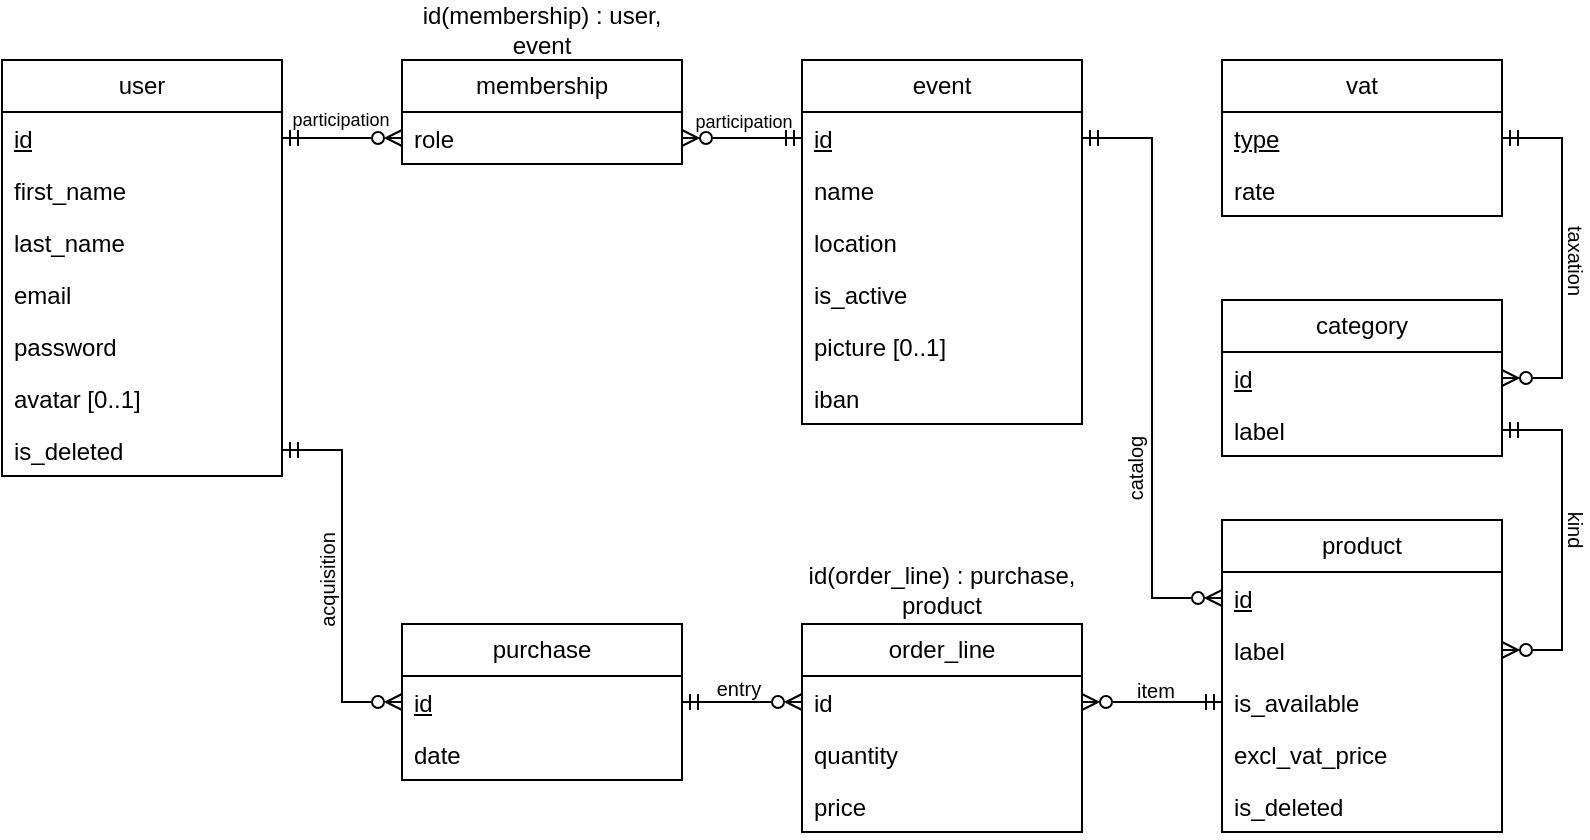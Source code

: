 <mxfile version="28.2.5">
  <diagram name="Page-1" id="-NmXeX2zB9LZw_R7Nh8v">
    <mxGraphModel dx="719" dy="499" grid="1" gridSize="10" guides="1" tooltips="1" connect="1" arrows="1" fold="1" page="1" pageScale="1" pageWidth="850" pageHeight="1100" math="0" shadow="0">
      <root>
        <mxCell id="0" />
        <mxCell id="1" parent="0" />
        <mxCell id="fDFG5wrpPBn4K7znVdC_-2" value="user" style="swimlane;fontStyle=0;childLayout=stackLayout;horizontal=1;startSize=26;fillColor=none;horizontalStack=0;resizeParent=1;resizeParentMax=0;resizeLast=0;collapsible=1;marginBottom=0;whiteSpace=wrap;html=1;" parent="1" vertex="1">
          <mxGeometry x="40" y="190" width="140" height="208" as="geometry" />
        </mxCell>
        <mxCell id="fDFG5wrpPBn4K7znVdC_-3" value="id" style="text;strokeColor=none;fillColor=none;align=left;verticalAlign=top;spacingLeft=4;spacingRight=4;overflow=hidden;rotatable=0;points=[[0,0.5],[1,0.5]];portConstraint=eastwest;whiteSpace=wrap;html=1;fontStyle=4" parent="fDFG5wrpPBn4K7znVdC_-2" vertex="1">
          <mxGeometry y="26" width="140" height="26" as="geometry" />
        </mxCell>
        <mxCell id="fDFG5wrpPBn4K7znVdC_-4" value="first_name" style="text;strokeColor=none;fillColor=none;align=left;verticalAlign=top;spacingLeft=4;spacingRight=4;overflow=hidden;rotatable=0;points=[[0,0.5],[1,0.5]];portConstraint=eastwest;whiteSpace=wrap;html=1;" parent="fDFG5wrpPBn4K7znVdC_-2" vertex="1">
          <mxGeometry y="52" width="140" height="26" as="geometry" />
        </mxCell>
        <mxCell id="fDFG5wrpPBn4K7znVdC_-5" value="last_name" style="text;strokeColor=none;fillColor=none;align=left;verticalAlign=top;spacingLeft=4;spacingRight=4;overflow=hidden;rotatable=0;points=[[0,0.5],[1,0.5]];portConstraint=eastwest;whiteSpace=wrap;html=1;" parent="fDFG5wrpPBn4K7znVdC_-2" vertex="1">
          <mxGeometry y="78" width="140" height="26" as="geometry" />
        </mxCell>
        <mxCell id="fDFG5wrpPBn4K7znVdC_-6" value="email" style="text;strokeColor=none;fillColor=none;align=left;verticalAlign=top;spacingLeft=4;spacingRight=4;overflow=hidden;rotatable=0;points=[[0,0.5],[1,0.5]];portConstraint=eastwest;whiteSpace=wrap;html=1;" parent="fDFG5wrpPBn4K7znVdC_-2" vertex="1">
          <mxGeometry y="104" width="140" height="26" as="geometry" />
        </mxCell>
        <mxCell id="fDFG5wrpPBn4K7znVdC_-8" value="password" style="text;strokeColor=none;fillColor=none;align=left;verticalAlign=top;spacingLeft=4;spacingRight=4;overflow=hidden;rotatable=0;points=[[0,0.5],[1,0.5]];portConstraint=eastwest;whiteSpace=wrap;html=1;" parent="fDFG5wrpPBn4K7znVdC_-2" vertex="1">
          <mxGeometry y="130" width="140" height="26" as="geometry" />
        </mxCell>
        <mxCell id="fDFG5wrpPBn4K7znVdC_-63" value="avatar [0..1]" style="text;strokeColor=none;fillColor=none;align=left;verticalAlign=top;spacingLeft=4;spacingRight=4;overflow=hidden;rotatable=0;points=[[0,0.5],[1,0.5]];portConstraint=eastwest;whiteSpace=wrap;html=1;" parent="fDFG5wrpPBn4K7znVdC_-2" vertex="1">
          <mxGeometry y="156" width="140" height="26" as="geometry" />
        </mxCell>
        <mxCell id="wknhWYTu8mvEqrN1k6OO-1" value="is_deleted" style="text;strokeColor=none;fillColor=none;align=left;verticalAlign=top;spacingLeft=4;spacingRight=4;overflow=hidden;rotatable=0;points=[[0,0.5],[1,0.5]];portConstraint=eastwest;whiteSpace=wrap;html=1;" parent="fDFG5wrpPBn4K7znVdC_-2" vertex="1">
          <mxGeometry y="182" width="140" height="26" as="geometry" />
        </mxCell>
        <mxCell id="fDFG5wrpPBn4K7znVdC_-21" value="event" style="swimlane;fontStyle=0;childLayout=stackLayout;horizontal=1;startSize=26;fillColor=none;horizontalStack=0;resizeParent=1;resizeParentMax=0;resizeLast=0;collapsible=1;marginBottom=0;whiteSpace=wrap;html=1;" parent="1" vertex="1">
          <mxGeometry x="440" y="190" width="140" height="182" as="geometry" />
        </mxCell>
        <mxCell id="fDFG5wrpPBn4K7znVdC_-22" value="id" style="text;strokeColor=none;fillColor=none;align=left;verticalAlign=top;spacingLeft=4;spacingRight=4;overflow=hidden;rotatable=0;points=[[0,0.5],[1,0.5]];portConstraint=eastwest;whiteSpace=wrap;html=1;fontStyle=4" parent="fDFG5wrpPBn4K7znVdC_-21" vertex="1">
          <mxGeometry y="26" width="140" height="26" as="geometry" />
        </mxCell>
        <mxCell id="fDFG5wrpPBn4K7znVdC_-42" value="name" style="text;strokeColor=none;fillColor=none;align=left;verticalAlign=top;spacingLeft=4;spacingRight=4;overflow=hidden;rotatable=0;points=[[0,0.5],[1,0.5]];portConstraint=eastwest;whiteSpace=wrap;html=1;" parent="fDFG5wrpPBn4K7znVdC_-21" vertex="1">
          <mxGeometry y="52" width="140" height="26" as="geometry" />
        </mxCell>
        <mxCell id="fDFG5wrpPBn4K7znVdC_-43" value="location" style="text;strokeColor=none;fillColor=none;align=left;verticalAlign=top;spacingLeft=4;spacingRight=4;overflow=hidden;rotatable=0;points=[[0,0.5],[1,0.5]];portConstraint=eastwest;whiteSpace=wrap;html=1;" parent="fDFG5wrpPBn4K7znVdC_-21" vertex="1">
          <mxGeometry y="78" width="140" height="26" as="geometry" />
        </mxCell>
        <mxCell id="fDFG5wrpPBn4K7znVdC_-44" value="is_active" style="text;strokeColor=none;fillColor=none;align=left;verticalAlign=top;spacingLeft=4;spacingRight=4;overflow=hidden;rotatable=0;points=[[0,0.5],[1,0.5]];portConstraint=eastwest;whiteSpace=wrap;html=1;" parent="fDFG5wrpPBn4K7znVdC_-21" vertex="1">
          <mxGeometry y="104" width="140" height="26" as="geometry" />
        </mxCell>
        <mxCell id="fDFG5wrpPBn4K7znVdC_-69" value="picture [0..1]" style="text;strokeColor=none;fillColor=none;align=left;verticalAlign=top;spacingLeft=4;spacingRight=4;overflow=hidden;rotatable=0;points=[[0,0.5],[1,0.5]];portConstraint=eastwest;whiteSpace=wrap;html=1;" parent="fDFG5wrpPBn4K7znVdC_-21" vertex="1">
          <mxGeometry y="130" width="140" height="26" as="geometry" />
        </mxCell>
        <mxCell id="d8Dlh9VRYTzPRhcciZvO-1" value="iban" style="text;strokeColor=none;fillColor=none;align=left;verticalAlign=top;spacingLeft=4;spacingRight=4;overflow=hidden;rotatable=0;points=[[0,0.5],[1,0.5]];portConstraint=eastwest;whiteSpace=wrap;html=1;" vertex="1" parent="fDFG5wrpPBn4K7znVdC_-21">
          <mxGeometry y="156" width="140" height="26" as="geometry" />
        </mxCell>
        <mxCell id="fDFG5wrpPBn4K7znVdC_-25" value="purchase" style="swimlane;fontStyle=0;childLayout=stackLayout;horizontal=1;startSize=26;fillColor=none;horizontalStack=0;resizeParent=1;resizeParentMax=0;resizeLast=0;collapsible=1;marginBottom=0;whiteSpace=wrap;html=1;" parent="1" vertex="1">
          <mxGeometry x="240" y="472" width="140" height="78" as="geometry" />
        </mxCell>
        <mxCell id="fDFG5wrpPBn4K7znVdC_-26" value="id" style="text;strokeColor=none;fillColor=none;align=left;verticalAlign=top;spacingLeft=4;spacingRight=4;overflow=hidden;rotatable=0;points=[[0,0.5],[1,0.5]];portConstraint=eastwest;whiteSpace=wrap;html=1;fontStyle=4" parent="fDFG5wrpPBn4K7znVdC_-25" vertex="1">
          <mxGeometry y="26" width="140" height="26" as="geometry" />
        </mxCell>
        <mxCell id="fDFG5wrpPBn4K7znVdC_-65" value="date" style="text;strokeColor=none;fillColor=none;align=left;verticalAlign=top;spacingLeft=4;spacingRight=4;overflow=hidden;rotatable=0;points=[[0,0.5],[1,0.5]];portConstraint=eastwest;whiteSpace=wrap;html=1;" parent="fDFG5wrpPBn4K7znVdC_-25" vertex="1">
          <mxGeometry y="52" width="140" height="26" as="geometry" />
        </mxCell>
        <mxCell id="fDFG5wrpPBn4K7znVdC_-27" value="product" style="swimlane;fontStyle=0;childLayout=stackLayout;horizontal=1;startSize=26;fillColor=none;horizontalStack=0;resizeParent=1;resizeParentMax=0;resizeLast=0;collapsible=1;marginBottom=0;whiteSpace=wrap;html=1;" parent="1" vertex="1">
          <mxGeometry x="650" y="420" width="140" height="156" as="geometry" />
        </mxCell>
        <mxCell id="fDFG5wrpPBn4K7znVdC_-28" value="id" style="text;strokeColor=none;fillColor=none;align=left;verticalAlign=top;spacingLeft=4;spacingRight=4;overflow=hidden;rotatable=0;points=[[0,0.5],[1,0.5]];portConstraint=eastwest;whiteSpace=wrap;html=1;fontStyle=4" parent="fDFG5wrpPBn4K7znVdC_-27" vertex="1">
          <mxGeometry y="26" width="140" height="26" as="geometry" />
        </mxCell>
        <mxCell id="fDFG5wrpPBn4K7znVdC_-47" value="label" style="text;strokeColor=none;fillColor=none;align=left;verticalAlign=top;spacingLeft=4;spacingRight=4;overflow=hidden;rotatable=0;points=[[0,0.5],[1,0.5]];portConstraint=eastwest;whiteSpace=wrap;html=1;" parent="fDFG5wrpPBn4K7znVdC_-27" vertex="1">
          <mxGeometry y="52" width="140" height="26" as="geometry" />
        </mxCell>
        <mxCell id="fDFG5wrpPBn4K7znVdC_-48" value="is_available" style="text;strokeColor=none;fillColor=none;align=left;verticalAlign=top;spacingLeft=4;spacingRight=4;overflow=hidden;rotatable=0;points=[[0,0.5],[1,0.5]];portConstraint=eastwest;whiteSpace=wrap;html=1;" parent="fDFG5wrpPBn4K7znVdC_-27" vertex="1">
          <mxGeometry y="78" width="140" height="26" as="geometry" />
        </mxCell>
        <mxCell id="fDFG5wrpPBn4K7znVdC_-49" value="excl_vat_price" style="text;strokeColor=none;fillColor=none;align=left;verticalAlign=top;spacingLeft=4;spacingRight=4;overflow=hidden;rotatable=0;points=[[0,0.5],[1,0.5]];portConstraint=eastwest;whiteSpace=wrap;html=1;" parent="fDFG5wrpPBn4K7znVdC_-27" vertex="1">
          <mxGeometry y="104" width="140" height="26" as="geometry" />
        </mxCell>
        <mxCell id="fDFG5wrpPBn4K7znVdC_-62" value="is_deleted" style="text;strokeColor=none;fillColor=none;align=left;verticalAlign=top;spacingLeft=4;spacingRight=4;overflow=hidden;rotatable=0;points=[[0,0.5],[1,0.5]];portConstraint=eastwest;whiteSpace=wrap;html=1;" parent="fDFG5wrpPBn4K7znVdC_-27" vertex="1">
          <mxGeometry y="130" width="140" height="26" as="geometry" />
        </mxCell>
        <mxCell id="fDFG5wrpPBn4K7znVdC_-31" value="category" style="swimlane;fontStyle=0;childLayout=stackLayout;horizontal=1;startSize=26;fillColor=none;horizontalStack=0;resizeParent=1;resizeParentMax=0;resizeLast=0;collapsible=1;marginBottom=0;whiteSpace=wrap;html=1;" parent="1" vertex="1">
          <mxGeometry x="650" y="310" width="140" height="78" as="geometry" />
        </mxCell>
        <mxCell id="fDFG5wrpPBn4K7znVdC_-32" value="id" style="text;strokeColor=none;fillColor=none;align=left;verticalAlign=top;spacingLeft=4;spacingRight=4;overflow=hidden;rotatable=0;points=[[0,0.5],[1,0.5]];portConstraint=eastwest;whiteSpace=wrap;html=1;fontStyle=4" parent="fDFG5wrpPBn4K7znVdC_-31" vertex="1">
          <mxGeometry y="26" width="140" height="26" as="geometry" />
        </mxCell>
        <mxCell id="fDFG5wrpPBn4K7znVdC_-46" value="label" style="text;strokeColor=none;fillColor=none;align=left;verticalAlign=top;spacingLeft=4;spacingRight=4;overflow=hidden;rotatable=0;points=[[0,0.5],[1,0.5]];portConstraint=eastwest;whiteSpace=wrap;html=1;" parent="fDFG5wrpPBn4K7znVdC_-31" vertex="1">
          <mxGeometry y="52" width="140" height="26" as="geometry" />
        </mxCell>
        <mxCell id="fDFG5wrpPBn4K7znVdC_-33" value="vat" style="swimlane;fontStyle=0;childLayout=stackLayout;horizontal=1;startSize=26;fillColor=none;horizontalStack=0;resizeParent=1;resizeParentMax=0;resizeLast=0;collapsible=1;marginBottom=0;whiteSpace=wrap;html=1;" parent="1" vertex="1">
          <mxGeometry x="650" y="190" width="140" height="78" as="geometry" />
        </mxCell>
        <mxCell id="fDFG5wrpPBn4K7znVdC_-34" value="type" style="text;strokeColor=none;fillColor=none;align=left;verticalAlign=top;spacingLeft=4;spacingRight=4;overflow=hidden;rotatable=0;points=[[0,0.5],[1,0.5]];portConstraint=eastwest;whiteSpace=wrap;html=1;fontStyle=4" parent="fDFG5wrpPBn4K7znVdC_-33" vertex="1">
          <mxGeometry y="26" width="140" height="26" as="geometry" />
        </mxCell>
        <mxCell id="fDFG5wrpPBn4K7znVdC_-45" value="rate" style="text;strokeColor=none;fillColor=none;align=left;verticalAlign=top;spacingLeft=4;spacingRight=4;overflow=hidden;rotatable=0;points=[[0,0.5],[1,0.5]];portConstraint=eastwest;whiteSpace=wrap;html=1;" parent="fDFG5wrpPBn4K7znVdC_-33" vertex="1">
          <mxGeometry y="52" width="140" height="26" as="geometry" />
        </mxCell>
        <mxCell id="fDFG5wrpPBn4K7znVdC_-38" style="edgeStyle=orthogonalEdgeStyle;rounded=0;orthogonalLoop=1;jettySize=auto;html=1;exitX=1;exitY=0.5;exitDx=0;exitDy=0;entryX=0;entryY=0.5;entryDx=0;entryDy=0;startArrow=ERzeroToMany;startFill=0;endArrow=ERmandOne;endFill=0;" parent="1" source="fDFG5wrpPBn4K7znVdC_-20" target="fDFG5wrpPBn4K7znVdC_-22" edge="1">
          <mxGeometry relative="1" as="geometry" />
        </mxCell>
        <mxCell id="fDFG5wrpPBn4K7znVdC_-40" style="edgeStyle=orthogonalEdgeStyle;rounded=0;orthogonalLoop=1;jettySize=auto;html=1;exitX=1;exitY=0.5;exitDx=0;exitDy=0;entryX=0;entryY=0.5;entryDx=0;entryDy=0;startArrow=ERmandOne;startFill=0;endArrow=ERzeroToMany;endFill=0;" parent="1" source="fDFG5wrpPBn4K7znVdC_-3" target="fDFG5wrpPBn4K7znVdC_-20" edge="1">
          <mxGeometry relative="1" as="geometry" />
        </mxCell>
        <mxCell id="fDFG5wrpPBn4K7znVdC_-53" style="edgeStyle=orthogonalEdgeStyle;rounded=0;orthogonalLoop=1;jettySize=auto;html=1;exitX=0;exitY=0.5;exitDx=0;exitDy=0;entryX=1;entryY=0.5;entryDx=0;entryDy=0;endArrow=ERmandOne;endFill=0;startArrow=ERzeroToMany;startFill=0;" parent="1" source="fDFG5wrpPBn4K7znVdC_-28" target="fDFG5wrpPBn4K7znVdC_-22" edge="1">
          <mxGeometry relative="1" as="geometry" />
        </mxCell>
        <mxCell id="fDFG5wrpPBn4K7znVdC_-54" style="edgeStyle=orthogonalEdgeStyle;rounded=0;orthogonalLoop=1;jettySize=auto;html=1;exitX=1;exitY=0.5;exitDx=0;exitDy=0;entryX=1;entryY=0.5;entryDx=0;entryDy=0;endArrow=ERmandOne;endFill=0;startArrow=ERzeroToMany;startFill=0;" parent="1" source="fDFG5wrpPBn4K7znVdC_-47" target="fDFG5wrpPBn4K7znVdC_-46" edge="1">
          <mxGeometry relative="1" as="geometry">
            <Array as="points">
              <mxPoint x="820" y="485" />
              <mxPoint x="820" y="375" />
            </Array>
          </mxGeometry>
        </mxCell>
        <mxCell id="fDFG5wrpPBn4K7znVdC_-55" style="edgeStyle=orthogonalEdgeStyle;rounded=0;orthogonalLoop=1;jettySize=auto;html=1;exitX=1;exitY=0.5;exitDx=0;exitDy=0;entryX=1;entryY=0.5;entryDx=0;entryDy=0;startArrow=ERzeroToMany;startFill=0;endArrow=ERmandOne;endFill=0;" parent="1" source="fDFG5wrpPBn4K7znVdC_-32" target="fDFG5wrpPBn4K7znVdC_-34" edge="1">
          <mxGeometry relative="1" as="geometry">
            <Array as="points">
              <mxPoint x="820" y="349" />
              <mxPoint x="820" y="229" />
            </Array>
          </mxGeometry>
        </mxCell>
        <mxCell id="fDFG5wrpPBn4K7znVdC_-57" style="edgeStyle=orthogonalEdgeStyle;rounded=0;orthogonalLoop=1;jettySize=auto;html=1;exitX=0;exitY=0.5;exitDx=0;exitDy=0;entryX=1;entryY=0.5;entryDx=0;entryDy=0;startArrow=ERmandOne;startFill=0;endArrow=ERzeroToMany;endFill=0;" parent="1" source="fDFG5wrpPBn4K7znVdC_-48" target="fDFG5wrpPBn4K7znVdC_-24" edge="1">
          <mxGeometry relative="1" as="geometry" />
        </mxCell>
        <mxCell id="fDFG5wrpPBn4K7znVdC_-58" style="edgeStyle=orthogonalEdgeStyle;rounded=0;orthogonalLoop=1;jettySize=auto;html=1;exitX=1;exitY=0.5;exitDx=0;exitDy=0;entryX=0;entryY=0.5;entryDx=0;entryDy=0;startArrow=ERmandOne;startFill=0;endArrow=ERzeroToMany;endFill=0;" parent="1" source="fDFG5wrpPBn4K7znVdC_-26" target="fDFG5wrpPBn4K7znVdC_-24" edge="1">
          <mxGeometry relative="1" as="geometry" />
        </mxCell>
        <mxCell id="fDFG5wrpPBn4K7znVdC_-59" style="edgeStyle=orthogonalEdgeStyle;rounded=0;orthogonalLoop=1;jettySize=auto;html=1;exitX=0;exitY=0.5;exitDx=0;exitDy=0;entryX=1;entryY=0.5;entryDx=0;entryDy=0;endArrow=ERmandOne;endFill=0;startArrow=ERzeroToMany;startFill=0;" parent="1" source="fDFG5wrpPBn4K7znVdC_-26" target="wknhWYTu8mvEqrN1k6OO-1" edge="1">
          <mxGeometry relative="1" as="geometry" />
        </mxCell>
        <mxCell id="fDFG5wrpPBn4K7znVdC_-70" value="item" style="text;html=1;align=center;verticalAlign=middle;whiteSpace=wrap;rounded=0;fontSize=10;" parent="1" vertex="1">
          <mxGeometry x="607" y="500" width="20" height="10" as="geometry" />
        </mxCell>
        <mxCell id="umeGEkU0NGp0csgQ7sL8-1" value="" style="group" parent="1" vertex="1" connectable="0">
          <mxGeometry x="440" y="440" width="140" height="136" as="geometry" />
        </mxCell>
        <mxCell id="fDFG5wrpPBn4K7znVdC_-23" value="order_line" style="swimlane;fontStyle=0;childLayout=stackLayout;horizontal=1;startSize=26;fillColor=none;horizontalStack=0;resizeParent=1;resizeParentMax=0;resizeLast=0;collapsible=1;marginBottom=0;whiteSpace=wrap;html=1;" parent="umeGEkU0NGp0csgQ7sL8-1" vertex="1">
          <mxGeometry y="32" width="140" height="104" as="geometry" />
        </mxCell>
        <mxCell id="fDFG5wrpPBn4K7znVdC_-24" value="id" style="text;strokeColor=none;fillColor=none;align=left;verticalAlign=top;spacingLeft=4;spacingRight=4;overflow=hidden;rotatable=0;points=[[0,0.5],[1,0.5]];portConstraint=eastwest;whiteSpace=wrap;html=1;fontStyle=0" parent="fDFG5wrpPBn4K7znVdC_-23" vertex="1">
          <mxGeometry y="26" width="140" height="26" as="geometry" />
        </mxCell>
        <mxCell id="fDFG5wrpPBn4K7znVdC_-64" value="quantity" style="text;strokeColor=none;fillColor=none;align=left;verticalAlign=top;spacingLeft=4;spacingRight=4;overflow=hidden;rotatable=0;points=[[0,0.5],[1,0.5]];portConstraint=eastwest;whiteSpace=wrap;html=1;" parent="fDFG5wrpPBn4K7znVdC_-23" vertex="1">
          <mxGeometry y="52" width="140" height="26" as="geometry" />
        </mxCell>
        <mxCell id="fDFG5wrpPBn4K7znVdC_-67" value="price" style="text;strokeColor=none;fillColor=none;align=left;verticalAlign=top;spacingLeft=4;spacingRight=4;overflow=hidden;rotatable=0;points=[[0,0.5],[1,0.5]];portConstraint=eastwest;whiteSpace=wrap;html=1;" parent="fDFG5wrpPBn4K7znVdC_-23" vertex="1">
          <mxGeometry y="78" width="140" height="26" as="geometry" />
        </mxCell>
        <mxCell id="fDFG5wrpPBn4K7znVdC_-66" value="id(order_line) : purchase, product" style="text;html=1;align=center;verticalAlign=middle;whiteSpace=wrap;rounded=0;" parent="umeGEkU0NGp0csgQ7sL8-1" vertex="1">
          <mxGeometry width="140" height="30" as="geometry" />
        </mxCell>
        <mxCell id="umeGEkU0NGp0csgQ7sL8-2" value="" style="group" parent="1" vertex="1" connectable="0">
          <mxGeometry x="240" y="160" width="140" height="82" as="geometry" />
        </mxCell>
        <mxCell id="fDFG5wrpPBn4K7znVdC_-14" value="membership" style="swimlane;fontStyle=0;childLayout=stackLayout;horizontal=1;startSize=26;fillColor=none;horizontalStack=0;resizeParent=1;resizeParentMax=0;resizeLast=0;collapsible=1;marginBottom=0;whiteSpace=wrap;html=1;" parent="umeGEkU0NGp0csgQ7sL8-2" vertex="1">
          <mxGeometry y="30" width="140" height="52" as="geometry" />
        </mxCell>
        <mxCell id="fDFG5wrpPBn4K7znVdC_-20" value="role" style="text;strokeColor=none;fillColor=none;align=left;verticalAlign=top;spacingLeft=4;spacingRight=4;overflow=hidden;rotatable=0;points=[[0,0.5],[1,0.5]];portConstraint=eastwest;whiteSpace=wrap;html=1;fontStyle=0" parent="fDFG5wrpPBn4K7znVdC_-14" vertex="1">
          <mxGeometry y="26" width="140" height="26" as="geometry" />
        </mxCell>
        <mxCell id="fDFG5wrpPBn4K7znVdC_-51" value="id(membership) : user, event" style="text;html=1;align=center;verticalAlign=middle;whiteSpace=wrap;rounded=0;" parent="umeGEkU0NGp0csgQ7sL8-2" vertex="1">
          <mxGeometry width="140" height="30" as="geometry" />
        </mxCell>
        <mxCell id="6Nr4wN29bqwAQ1S_xsc_-1" value="acquisition" style="text;html=1;align=center;verticalAlign=middle;whiteSpace=wrap;rounded=0;rotation=-90;fontSize=10;" parent="1" vertex="1">
          <mxGeometry x="179" y="445" width="46.5" height="10" as="geometry" />
        </mxCell>
        <mxCell id="6Nr4wN29bqwAQ1S_xsc_-3" value="entry" style="text;html=1;align=center;verticalAlign=middle;whiteSpace=wrap;rounded=0;fontSize=10;" parent="1" vertex="1">
          <mxGeometry x="396" y="499" width="25" height="10" as="geometry" />
        </mxCell>
        <mxCell id="6Nr4wN29bqwAQ1S_xsc_-4" value="taxation" style="text;html=1;align=center;verticalAlign=middle;whiteSpace=wrap;rounded=0;fontSize=10;rotation=90;" parent="1" vertex="1">
          <mxGeometry x="808.5" y="285" width="37" height="10" as="geometry" />
        </mxCell>
        <mxCell id="6Nr4wN29bqwAQ1S_xsc_-5" value="kind" style="text;html=1;align=center;verticalAlign=middle;whiteSpace=wrap;rounded=0;fontSize=10;rotation=90;" parent="1" vertex="1">
          <mxGeometry x="817" y="420" width="20" height="10" as="geometry" />
        </mxCell>
        <mxCell id="6Nr4wN29bqwAQ1S_xsc_-6" value="catalog" style="text;html=1;align=center;verticalAlign=middle;whiteSpace=wrap;rounded=0;fontSize=10;rotation=-90;" parent="1" vertex="1">
          <mxGeometry x="588" y="389" width="37" height="10" as="geometry" />
        </mxCell>
        <mxCell id="6Nr4wN29bqwAQ1S_xsc_-8" value="participation" style="text;html=1;align=center;verticalAlign=middle;whiteSpace=wrap;rounded=0;fontSize=9;" parent="1" vertex="1">
          <mxGeometry x="184" y="215" width="50.5" height="10" as="geometry" />
        </mxCell>
        <mxCell id="6Nr4wN29bqwAQ1S_xsc_-9" value="participation" style="text;html=1;align=center;verticalAlign=middle;whiteSpace=wrap;rounded=0;fontSize=9;" parent="1" vertex="1">
          <mxGeometry x="386" y="216" width="49.5" height="10" as="geometry" />
        </mxCell>
      </root>
    </mxGraphModel>
  </diagram>
</mxfile>
